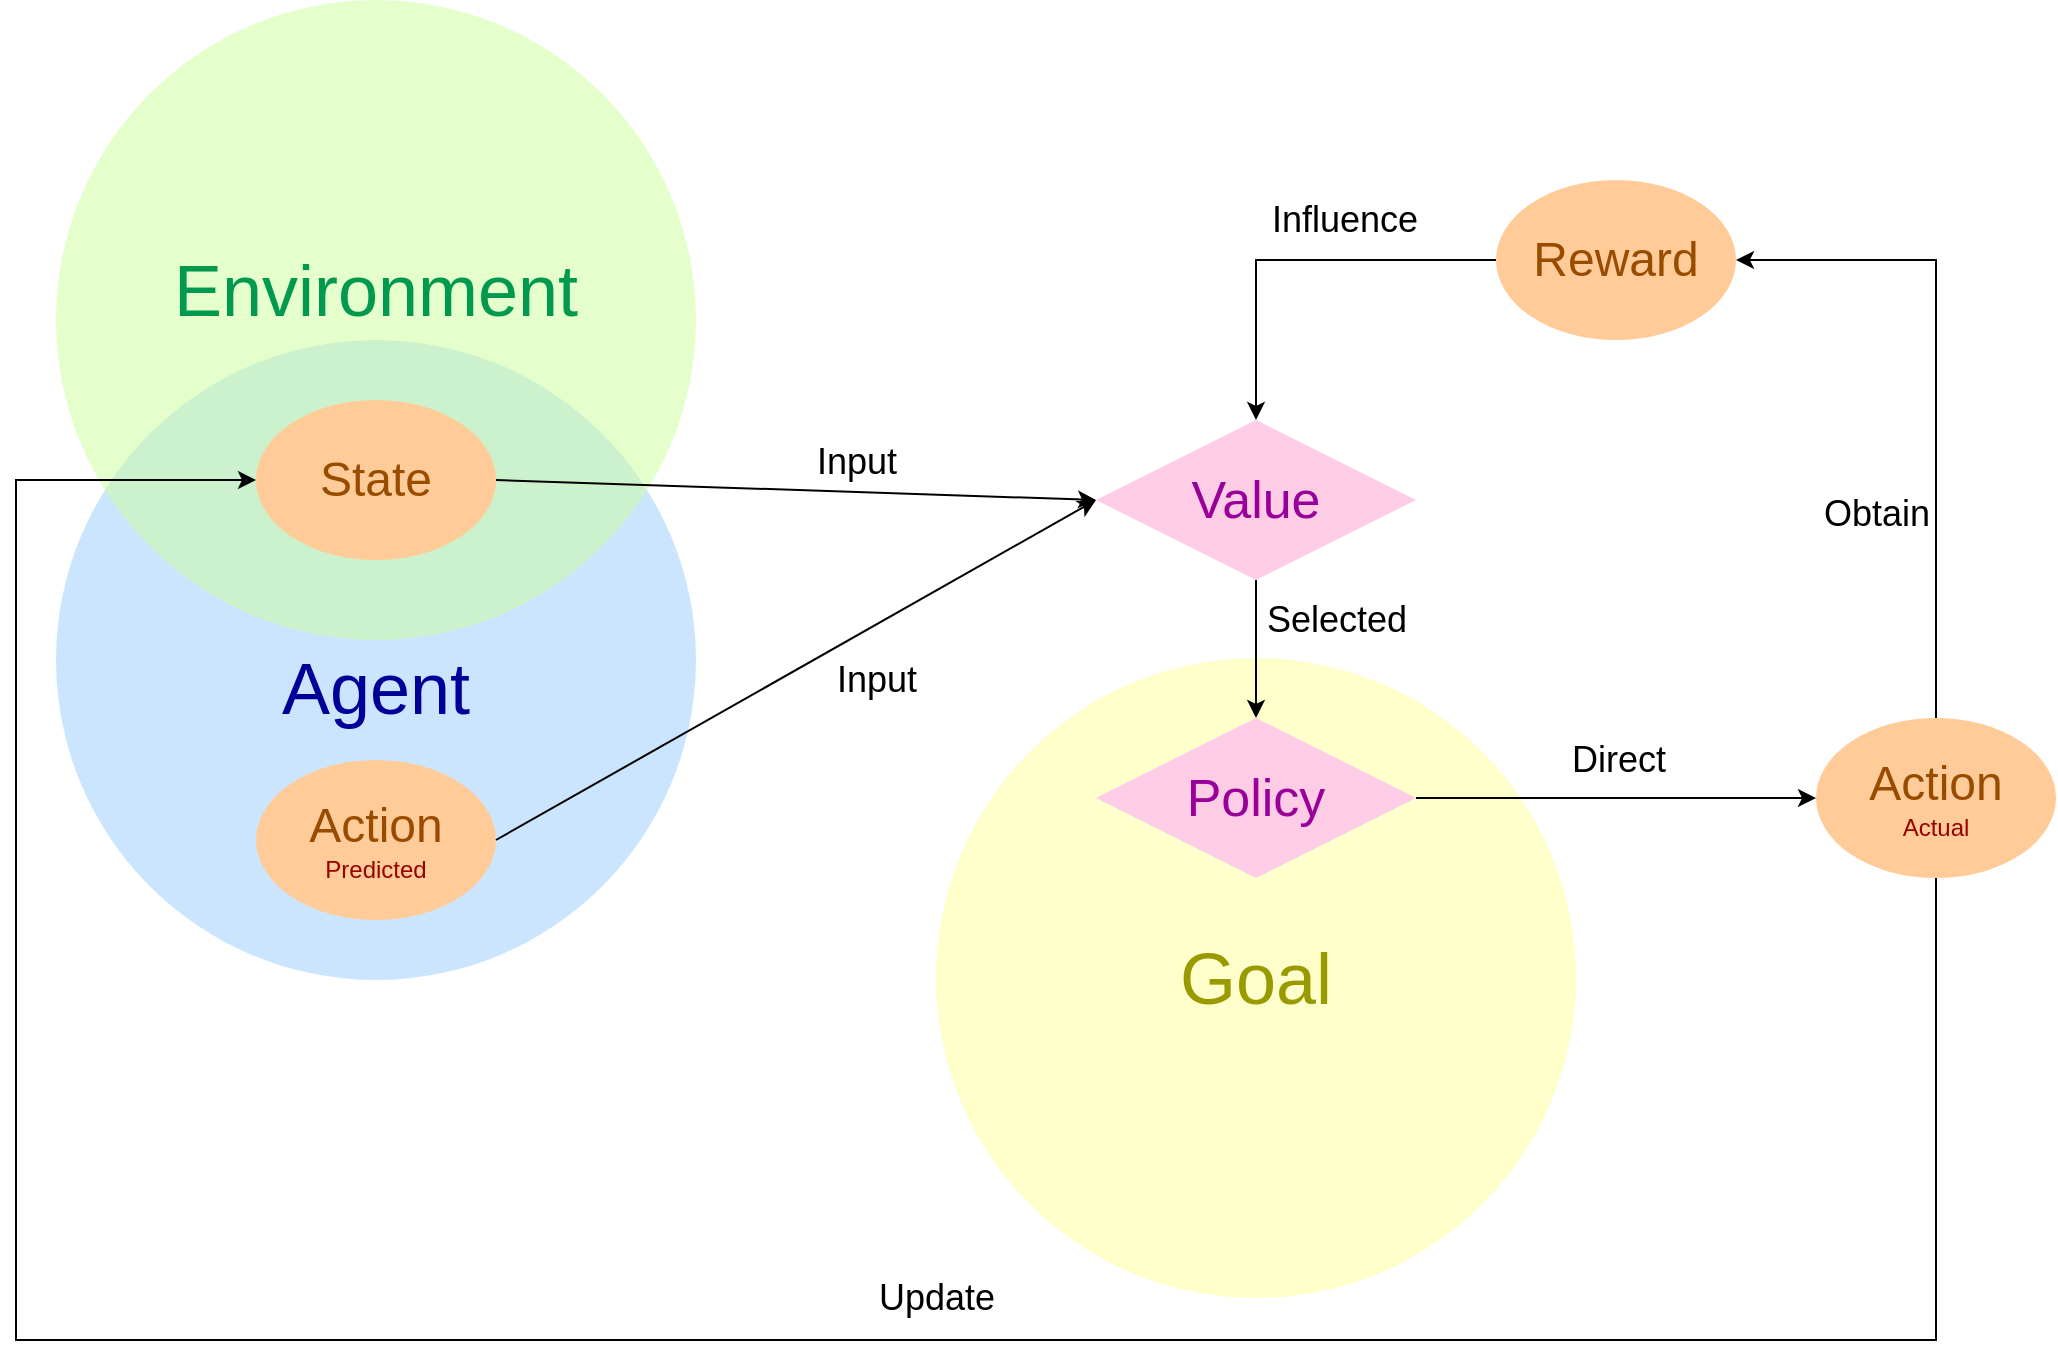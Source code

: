 <mxfile version="22.1.2" type="device">
  <diagram name="第 1 页" id="ckTPPTUCFkFepQ3rKTV5">
    <mxGraphModel dx="1290" dy="744" grid="1" gridSize="10" guides="1" tooltips="1" connect="1" arrows="1" fold="1" page="1" pageScale="1" pageWidth="1169" pageHeight="827" math="0" shadow="0">
      <root>
        <mxCell id="0" />
        <mxCell id="1" parent="0" />
        <mxCell id="BtwvqkuiFfaz-5cW_IqA-15" value="&lt;font color=&quot;#999900&quot; style=&quot;font-size: 36px;&quot;&gt;Goal&lt;/font&gt;" style="ellipse;whiteSpace=wrap;html=1;aspect=fixed;fillColor=#FFFF99;strokeColor=none;opacity=50;" vertex="1" parent="1">
          <mxGeometry x="560" y="399" width="320" height="320" as="geometry" />
        </mxCell>
        <mxCell id="BtwvqkuiFfaz-5cW_IqA-3" value="" style="ellipse;whiteSpace=wrap;html=1;aspect=fixed;fillColor=#99CCFF;strokeColor=none;opacity=50;" vertex="1" parent="1">
          <mxGeometry x="120" y="240" width="320" height="320" as="geometry" />
        </mxCell>
        <mxCell id="BtwvqkuiFfaz-5cW_IqA-4" value="" style="ellipse;whiteSpace=wrap;html=1;aspect=fixed;fillColor=#CCFF99;strokeColor=none;opacity=50;" vertex="1" parent="1">
          <mxGeometry x="120" y="70" width="320" height="320" as="geometry" />
        </mxCell>
        <mxCell id="BtwvqkuiFfaz-5cW_IqA-1" value="&lt;font color=&quot;#994c00&quot; style=&quot;font-size: 24px;&quot;&gt;State&lt;/font&gt;" style="ellipse;whiteSpace=wrap;html=1;strokeColor=none;fillColor=#FFCC99;" vertex="1" parent="1">
          <mxGeometry x="220" y="270" width="120" height="80" as="geometry" />
        </mxCell>
        <mxCell id="BtwvqkuiFfaz-5cW_IqA-2" value="&lt;span style=&quot;color: rgb(153, 76, 0); font-size: 24px;&quot;&gt;Action&lt;/span&gt;&lt;br&gt;&lt;font color=&quot;#990000&quot; style=&quot;font-size: 12px;&quot;&gt;Predicted&lt;/font&gt;" style="ellipse;whiteSpace=wrap;html=1;strokeColor=none;fillColor=#FFCC99;" vertex="1" parent="1">
          <mxGeometry x="220" y="450" width="120" height="80" as="geometry" />
        </mxCell>
        <mxCell id="BtwvqkuiFfaz-5cW_IqA-5" value="&lt;font color=&quot;#000099&quot; style=&quot;font-size: 36px;&quot;&gt;Agent&lt;/font&gt;" style="text;html=1;strokeColor=none;fillColor=none;align=center;verticalAlign=middle;whiteSpace=wrap;rounded=0;" vertex="1" parent="1">
          <mxGeometry x="220" y="399" width="120" height="30" as="geometry" />
        </mxCell>
        <mxCell id="BtwvqkuiFfaz-5cW_IqA-6" value="&lt;font color=&quot;#00994d&quot; style=&quot;font-size: 36px;&quot;&gt;Environment&lt;/font&gt;" style="text;html=1;strokeColor=none;fillColor=none;align=center;verticalAlign=middle;whiteSpace=wrap;rounded=0;" vertex="1" parent="1">
          <mxGeometry x="150" y="200" width="260" height="30" as="geometry" />
        </mxCell>
        <mxCell id="BtwvqkuiFfaz-5cW_IqA-7" value="&lt;font color=&quot;#990099&quot; style=&quot;font-size: 26px;&quot;&gt;Value&lt;/font&gt;" style="rhombus;whiteSpace=wrap;html=1;strokeColor=none;fillColor=#FFCCE6;" vertex="1" parent="1">
          <mxGeometry x="640" y="280" width="160" height="80" as="geometry" />
        </mxCell>
        <mxCell id="BtwvqkuiFfaz-5cW_IqA-8" value="" style="endArrow=classic;html=1;rounded=0;exitX=1;exitY=0.5;exitDx=0;exitDy=0;entryX=0;entryY=0.5;entryDx=0;entryDy=0;" edge="1" parent="1" source="BtwvqkuiFfaz-5cW_IqA-1" target="BtwvqkuiFfaz-5cW_IqA-7">
          <mxGeometry width="50" height="50" relative="1" as="geometry">
            <mxPoint x="560" y="410" as="sourcePoint" />
            <mxPoint x="610" y="360" as="targetPoint" />
          </mxGeometry>
        </mxCell>
        <mxCell id="BtwvqkuiFfaz-5cW_IqA-10" value="&lt;font style=&quot;font-size: 18px;&quot;&gt;Input&lt;/font&gt;" style="edgeLabel;html=1;align=center;verticalAlign=middle;resizable=0;points=[];" vertex="1" connectable="0" parent="BtwvqkuiFfaz-5cW_IqA-8">
          <mxGeometry x="0.078" y="3" relative="1" as="geometry">
            <mxPoint x="18" y="-12" as="offset" />
          </mxGeometry>
        </mxCell>
        <mxCell id="BtwvqkuiFfaz-5cW_IqA-9" value="" style="endArrow=classic;html=1;rounded=0;exitX=1;exitY=0.5;exitDx=0;exitDy=0;entryX=0;entryY=0.5;entryDx=0;entryDy=0;" edge="1" parent="1" source="BtwvqkuiFfaz-5cW_IqA-2" target="BtwvqkuiFfaz-5cW_IqA-7">
          <mxGeometry width="50" height="50" relative="1" as="geometry">
            <mxPoint x="560" y="410" as="sourcePoint" />
            <mxPoint x="610" y="360" as="targetPoint" />
          </mxGeometry>
        </mxCell>
        <mxCell id="BtwvqkuiFfaz-5cW_IqA-11" value="&lt;font style=&quot;font-size: 18px;&quot;&gt;Input&lt;/font&gt;" style="edgeLabel;html=1;align=center;verticalAlign=middle;resizable=0;points=[];" vertex="1" connectable="0" parent="BtwvqkuiFfaz-5cW_IqA-9">
          <mxGeometry x="0.146" y="4" relative="1" as="geometry">
            <mxPoint x="20" y="21" as="offset" />
          </mxGeometry>
        </mxCell>
        <mxCell id="BtwvqkuiFfaz-5cW_IqA-12" value="&lt;font color=&quot;#990099&quot; style=&quot;font-size: 26px;&quot;&gt;Policy&lt;/font&gt;" style="rhombus;whiteSpace=wrap;html=1;strokeColor=none;fillColor=#FFCCE6;" vertex="1" parent="1">
          <mxGeometry x="640" y="429" width="160" height="80" as="geometry" />
        </mxCell>
        <mxCell id="BtwvqkuiFfaz-5cW_IqA-16" value="" style="endArrow=classic;html=1;rounded=0;entryX=0.5;entryY=0;entryDx=0;entryDy=0;exitX=0.5;exitY=1;exitDx=0;exitDy=0;" edge="1" parent="1" source="BtwvqkuiFfaz-5cW_IqA-7" target="BtwvqkuiFfaz-5cW_IqA-12">
          <mxGeometry width="50" height="50" relative="1" as="geometry">
            <mxPoint x="560" y="390" as="sourcePoint" />
            <mxPoint x="610" y="340" as="targetPoint" />
          </mxGeometry>
        </mxCell>
        <mxCell id="BtwvqkuiFfaz-5cW_IqA-17" value="&lt;font style=&quot;font-size: 18px;&quot;&gt;Selected&lt;/font&gt;" style="edgeLabel;html=1;align=center;verticalAlign=middle;resizable=0;points=[];" vertex="1" connectable="0" parent="BtwvqkuiFfaz-5cW_IqA-16">
          <mxGeometry x="0.345" y="-1" relative="1" as="geometry">
            <mxPoint x="41" y="-27" as="offset" />
          </mxGeometry>
        </mxCell>
        <mxCell id="BtwvqkuiFfaz-5cW_IqA-18" value="&lt;font color=&quot;#994c00&quot; style=&quot;font-size: 24px;&quot;&gt;Reward&lt;/font&gt;" style="ellipse;whiteSpace=wrap;html=1;strokeColor=none;fillColor=#FFCC99;" vertex="1" parent="1">
          <mxGeometry x="840" y="160" width="120" height="80" as="geometry" />
        </mxCell>
        <mxCell id="BtwvqkuiFfaz-5cW_IqA-19" value="&lt;span style=&quot;color: rgb(153, 76, 0); font-size: 24px;&quot;&gt;Action&lt;/span&gt;&lt;br&gt;&lt;font color=&quot;#990000&quot; style=&quot;font-size: 12px;&quot;&gt;Actual&lt;/font&gt;" style="ellipse;whiteSpace=wrap;html=1;strokeColor=none;fillColor=#FFCC99;" vertex="1" parent="1">
          <mxGeometry x="1000" y="429" width="120" height="80" as="geometry" />
        </mxCell>
        <mxCell id="BtwvqkuiFfaz-5cW_IqA-20" value="" style="endArrow=classic;html=1;rounded=0;entryX=0;entryY=0.5;entryDx=0;entryDy=0;exitX=1;exitY=0.5;exitDx=0;exitDy=0;" edge="1" parent="1" source="BtwvqkuiFfaz-5cW_IqA-12" target="BtwvqkuiFfaz-5cW_IqA-19">
          <mxGeometry width="50" height="50" relative="1" as="geometry">
            <mxPoint x="820" y="440" as="sourcePoint" />
            <mxPoint x="870" y="390" as="targetPoint" />
          </mxGeometry>
        </mxCell>
        <mxCell id="BtwvqkuiFfaz-5cW_IqA-27" value="&lt;font style=&quot;font-size: 18px;&quot;&gt;Direct&lt;/font&gt;" style="edgeLabel;html=1;align=center;verticalAlign=middle;resizable=0;points=[];" vertex="1" connectable="0" parent="BtwvqkuiFfaz-5cW_IqA-20">
          <mxGeometry x="-0.107" relative="1" as="geometry">
            <mxPoint x="11" y="-19" as="offset" />
          </mxGeometry>
        </mxCell>
        <mxCell id="BtwvqkuiFfaz-5cW_IqA-21" value="" style="endArrow=classic;html=1;rounded=0;exitX=0;exitY=0.5;exitDx=0;exitDy=0;entryX=0.5;entryY=0;entryDx=0;entryDy=0;" edge="1" parent="1" source="BtwvqkuiFfaz-5cW_IqA-18" target="BtwvqkuiFfaz-5cW_IqA-7">
          <mxGeometry width="50" height="50" relative="1" as="geometry">
            <mxPoint x="760" y="210" as="sourcePoint" />
            <mxPoint x="810" y="160" as="targetPoint" />
            <Array as="points">
              <mxPoint x="720" y="200" />
            </Array>
          </mxGeometry>
        </mxCell>
        <mxCell id="BtwvqkuiFfaz-5cW_IqA-24" value="&lt;font style=&quot;font-size: 18px;&quot;&gt;Influence&lt;/font&gt;" style="edgeLabel;html=1;align=center;verticalAlign=middle;resizable=0;points=[];" vertex="1" connectable="0" parent="BtwvqkuiFfaz-5cW_IqA-21">
          <mxGeometry x="-0.195" y="1" relative="1" as="geometry">
            <mxPoint x="4" y="-21" as="offset" />
          </mxGeometry>
        </mxCell>
        <mxCell id="BtwvqkuiFfaz-5cW_IqA-22" value="" style="endArrow=classic;html=1;rounded=0;exitX=0.5;exitY=0;exitDx=0;exitDy=0;entryX=1;entryY=0.5;entryDx=0;entryDy=0;" edge="1" parent="1" source="BtwvqkuiFfaz-5cW_IqA-19" target="BtwvqkuiFfaz-5cW_IqA-18">
          <mxGeometry width="50" height="50" relative="1" as="geometry">
            <mxPoint x="1070" y="390" as="sourcePoint" />
            <mxPoint x="1120" y="340" as="targetPoint" />
            <Array as="points">
              <mxPoint x="1060" y="200" />
            </Array>
          </mxGeometry>
        </mxCell>
        <mxCell id="BtwvqkuiFfaz-5cW_IqA-25" value="&lt;font style=&quot;font-size: 18px;&quot;&gt;Obtain&lt;/font&gt;" style="edgeLabel;html=1;align=center;verticalAlign=middle;resizable=0;points=[];" vertex="1" connectable="0" parent="BtwvqkuiFfaz-5cW_IqA-22">
          <mxGeometry x="-0.311" relative="1" as="geometry">
            <mxPoint x="-30" y="11" as="offset" />
          </mxGeometry>
        </mxCell>
        <mxCell id="BtwvqkuiFfaz-5cW_IqA-23" value="" style="endArrow=classic;html=1;rounded=0;exitX=0.5;exitY=1;exitDx=0;exitDy=0;entryX=0;entryY=0.5;entryDx=0;entryDy=0;" edge="1" parent="1" source="BtwvqkuiFfaz-5cW_IqA-19" target="BtwvqkuiFfaz-5cW_IqA-1">
          <mxGeometry width="50" height="50" relative="1" as="geometry">
            <mxPoint x="1060" y="600" as="sourcePoint" />
            <mxPoint x="100" y="310" as="targetPoint" />
            <Array as="points">
              <mxPoint x="1060" y="740" />
              <mxPoint x="100" y="740" />
              <mxPoint x="100" y="310" />
            </Array>
          </mxGeometry>
        </mxCell>
        <mxCell id="BtwvqkuiFfaz-5cW_IqA-26" value="&lt;font style=&quot;font-size: 18px;&quot;&gt;Update&lt;/font&gt;" style="edgeLabel;html=1;align=center;verticalAlign=middle;resizable=0;points=[];" vertex="1" connectable="0" parent="BtwvqkuiFfaz-5cW_IqA-23">
          <mxGeometry x="-0.484" y="-1" relative="1" as="geometry">
            <mxPoint x="-282" y="-20" as="offset" />
          </mxGeometry>
        </mxCell>
      </root>
    </mxGraphModel>
  </diagram>
</mxfile>
